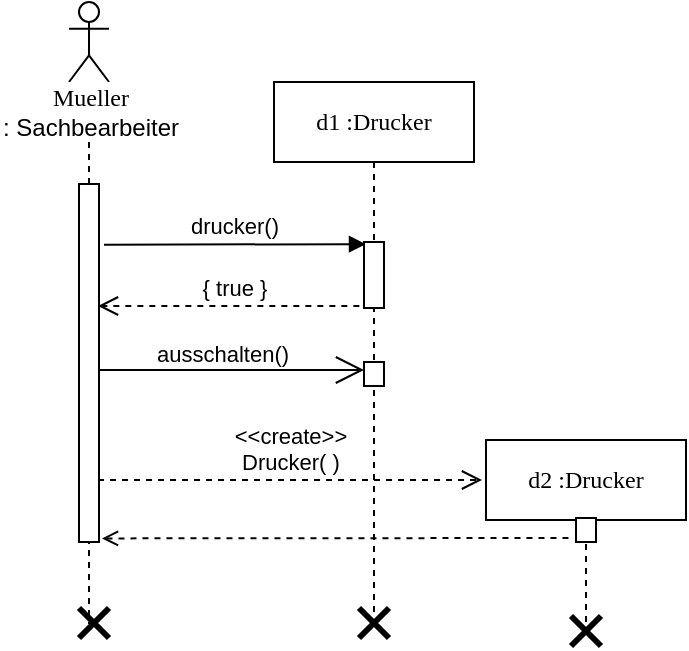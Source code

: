 <mxfile version="13.3.5" type="device"><diagram name="Page-1" id="13e1069c-82ec-6db2-03f1-153e76fe0fe0"><mxGraphModel dx="683" dy="459" grid="0" gridSize="10" guides="1" tooltips="1" connect="1" arrows="1" fold="1" page="1" pageScale="1" pageWidth="1100" pageHeight="850" background="#ffffff" math="0" shadow="0"><root><mxCell id="0"/><mxCell id="1" parent="0"/><mxCell id="7baba1c4bc27f4b0-4" value="d1 :Drucker" style="shape=umlLifeline;perimeter=lifelinePerimeter;whiteSpace=wrap;html=1;container=1;collapsible=0;recursiveResize=0;outlineConnect=0;rounded=0;shadow=0;comic=0;labelBackgroundColor=none;strokeWidth=1;fontFamily=Verdana;fontSize=12;align=center;" parent="1" vertex="1"><mxGeometry x="540" y="80" width="100" height="268" as="geometry"/></mxCell><mxCell id="3JAD5SAd1-AellBYNSAC-14" value="" style="html=1;points=[];perimeter=orthogonalPerimeter;rounded=0;shadow=0;glass=0;sketch=0;strokeColor=#000000;" parent="7baba1c4bc27f4b0-4" vertex="1"><mxGeometry x="45" y="140" width="10" height="12" as="geometry"/></mxCell><mxCell id="7baba1c4bc27f4b0-17" value="&lt;font style=&quot;font-size: 11px&quot; face=&quot;Helvetica&quot;&gt;drucker()&lt;/font&gt;" style="html=1;verticalAlign=bottom;endArrow=block;labelBackgroundColor=none;fontFamily=Verdana;fontSize=12;elbow=vertical;entryX=0.1;entryY=0.033;entryDx=0;entryDy=0;entryPerimeter=0;" parent="1" target="7baba1c4bc27f4b0-16" edge="1"><mxGeometry relative="1" as="geometry"><mxPoint x="455" y="161.32" as="sourcePoint"/></mxGeometry></mxCell><mxCell id="3JAD5SAd1-AellBYNSAC-1" value="" style="shape=umlLifeline;participant=umlActor;perimeter=lifelinePerimeter;whiteSpace=wrap;html=1;container=1;collapsible=0;recursiveResize=0;verticalAlign=top;spacingTop=36;outlineConnect=0;rounded=0;shadow=0;glass=0;sketch=0;strokeColor=#000000;" parent="1" vertex="1"><mxGeometry x="437.5" y="40" width="20" height="311" as="geometry"/></mxCell><mxCell id="3JAD5SAd1-AellBYNSAC-3" value="" style="html=1;points=[];perimeter=orthogonalPerimeter;rounded=0;shadow=0;glass=0;sketch=0;strokeColor=#000000;" parent="3JAD5SAd1-AellBYNSAC-1" vertex="1"><mxGeometry x="5" y="91" width="10" height="179" as="geometry"/></mxCell><mxCell id="3JAD5SAd1-AellBYNSAC-2" value="" style="shape=umlDestroy;whiteSpace=wrap;html=1;strokeWidth=3;" parent="1" vertex="1"><mxGeometry x="442.5" y="343" width="15" height="15" as="geometry"/></mxCell><mxCell id="3JAD5SAd1-AellBYNSAC-6" value="&lt;div&gt;&lt;font face=&quot;Verdana&quot;&gt;Mueller&lt;/font&gt;&lt;br&gt;&lt;/div&gt;&lt;div&gt;: Sachbearbeiter&lt;br&gt;&lt;/div&gt;" style="html=1;rounded=0;shadow=0;glass=0;sketch=0;strokeColor=none;" parent="1" vertex="1"><mxGeometry x="407.5" y="80" width="80" height="30" as="geometry"/></mxCell><mxCell id="3JAD5SAd1-AellBYNSAC-7" value="&lt;font face=&quot;Helvetica&quot;&gt;{ true &lt;/font&gt;}" style="html=1;verticalAlign=bottom;endArrow=open;dashed=1;endSize=8;entryX=1.083;entryY=0.758;entryDx=0;entryDy=0;entryPerimeter=0;exitX=0.5;exitY=0.813;exitDx=0;exitDy=0;exitPerimeter=0;" parent="1" edge="1"><mxGeometry relative="1" as="geometry"><mxPoint x="588.67" y="192.01" as="sourcePoint"/><mxPoint x="452.0" y="192" as="targetPoint"/></mxGeometry></mxCell><mxCell id="7baba1c4bc27f4b0-16" value="" style="html=1;points=[];perimeter=orthogonalPerimeter;rounded=0;shadow=0;comic=0;labelBackgroundColor=none;strokeWidth=1;fontFamily=Verdana;fontSize=12;align=center;" parent="1" vertex="1"><mxGeometry x="585" y="160" width="10" height="33" as="geometry"/></mxCell><mxCell id="3JAD5SAd1-AellBYNSAC-13" value="" style="endArrow=open;endFill=1;endSize=12;html=1;" parent="1" target="3JAD5SAd1-AellBYNSAC-14" edge="1"><mxGeometry width="160" relative="1" as="geometry"><mxPoint x="452" y="224" as="sourcePoint"/><mxPoint x="552" y="224" as="targetPoint"/></mxGeometry></mxCell><mxCell id="3JAD5SAd1-AellBYNSAC-15" value="ausschalten()" style="edgeLabel;html=1;align=center;verticalAlign=middle;resizable=0;points=[];" parent="3JAD5SAd1-AellBYNSAC-13" vertex="1" connectable="0"><mxGeometry x="-0.358" y="3" relative="1" as="geometry"><mxPoint x="19.33" y="-5" as="offset"/></mxGeometry></mxCell><mxCell id="Pw9jaZcqtjXkaTMrUiZn-4" value="" style="shape=umlDestroy;whiteSpace=wrap;html=1;strokeWidth=3;" parent="1" vertex="1"><mxGeometry x="582.5" y="343" width="15" height="15" as="geometry"/></mxCell><mxCell id="3JAD5SAd1-AellBYNSAC-16" value="d2 :Drucker" style="shape=umlLifeline;perimeter=lifelinePerimeter;whiteSpace=wrap;html=1;container=1;collapsible=0;recursiveResize=0;outlineConnect=0;rounded=0;shadow=0;comic=0;labelBackgroundColor=none;strokeWidth=1;fontFamily=Verdana;fontSize=12;align=center;" parent="1" vertex="1"><mxGeometry x="646" y="259" width="100" height="99" as="geometry"/></mxCell><mxCell id="3JAD5SAd1-AellBYNSAC-17" value="" style="html=1;points=[];perimeter=orthogonalPerimeter;rounded=0;shadow=0;glass=0;sketch=0;strokeColor=#000000;" parent="3JAD5SAd1-AellBYNSAC-16" vertex="1"><mxGeometry x="45" y="39" width="10" height="12" as="geometry"/></mxCell><mxCell id="3JAD5SAd1-AellBYNSAC-18" value="" style="shape=umlDestroy;whiteSpace=wrap;html=1;strokeWidth=3;" parent="3JAD5SAd1-AellBYNSAC-16" vertex="1"><mxGeometry x="42.5" y="88" width="15" height="15" as="geometry"/></mxCell><mxCell id="3JAD5SAd1-AellBYNSAC-23" value="&lt;div&gt;&amp;lt;&amp;lt;create&amp;gt;&amp;gt;&lt;/div&gt;&lt;div&gt;Drucker( )&lt;/div&gt;" style="html=1;verticalAlign=bottom;endArrow=open;dashed=1;endSize=8;exitX=0.95;exitY=0.827;exitDx=0;exitDy=0;exitPerimeter=0;" parent="1" source="3JAD5SAd1-AellBYNSAC-3" edge="1"><mxGeometry relative="1" as="geometry"><mxPoint x="644" y="279" as="targetPoint"/><mxPoint x="457.5" y="279" as="sourcePoint"/></mxGeometry></mxCell><mxCell id="hFiqaWUz3BYv84ODuzCu-1" value="" style="html=1;verticalAlign=bottom;endArrow=none;dashed=1;endSize=8;exitX=0.95;exitY=0.827;exitDx=0;exitDy=0;exitPerimeter=0;endFill=0;startArrow=open;startFill=0;" edge="1" parent="1"><mxGeometry relative="1" as="geometry"><mxPoint x="689" y="308" as="targetPoint"/><mxPoint x="454" y="308.203" as="sourcePoint"/></mxGeometry></mxCell></root></mxGraphModel></diagram></mxfile>